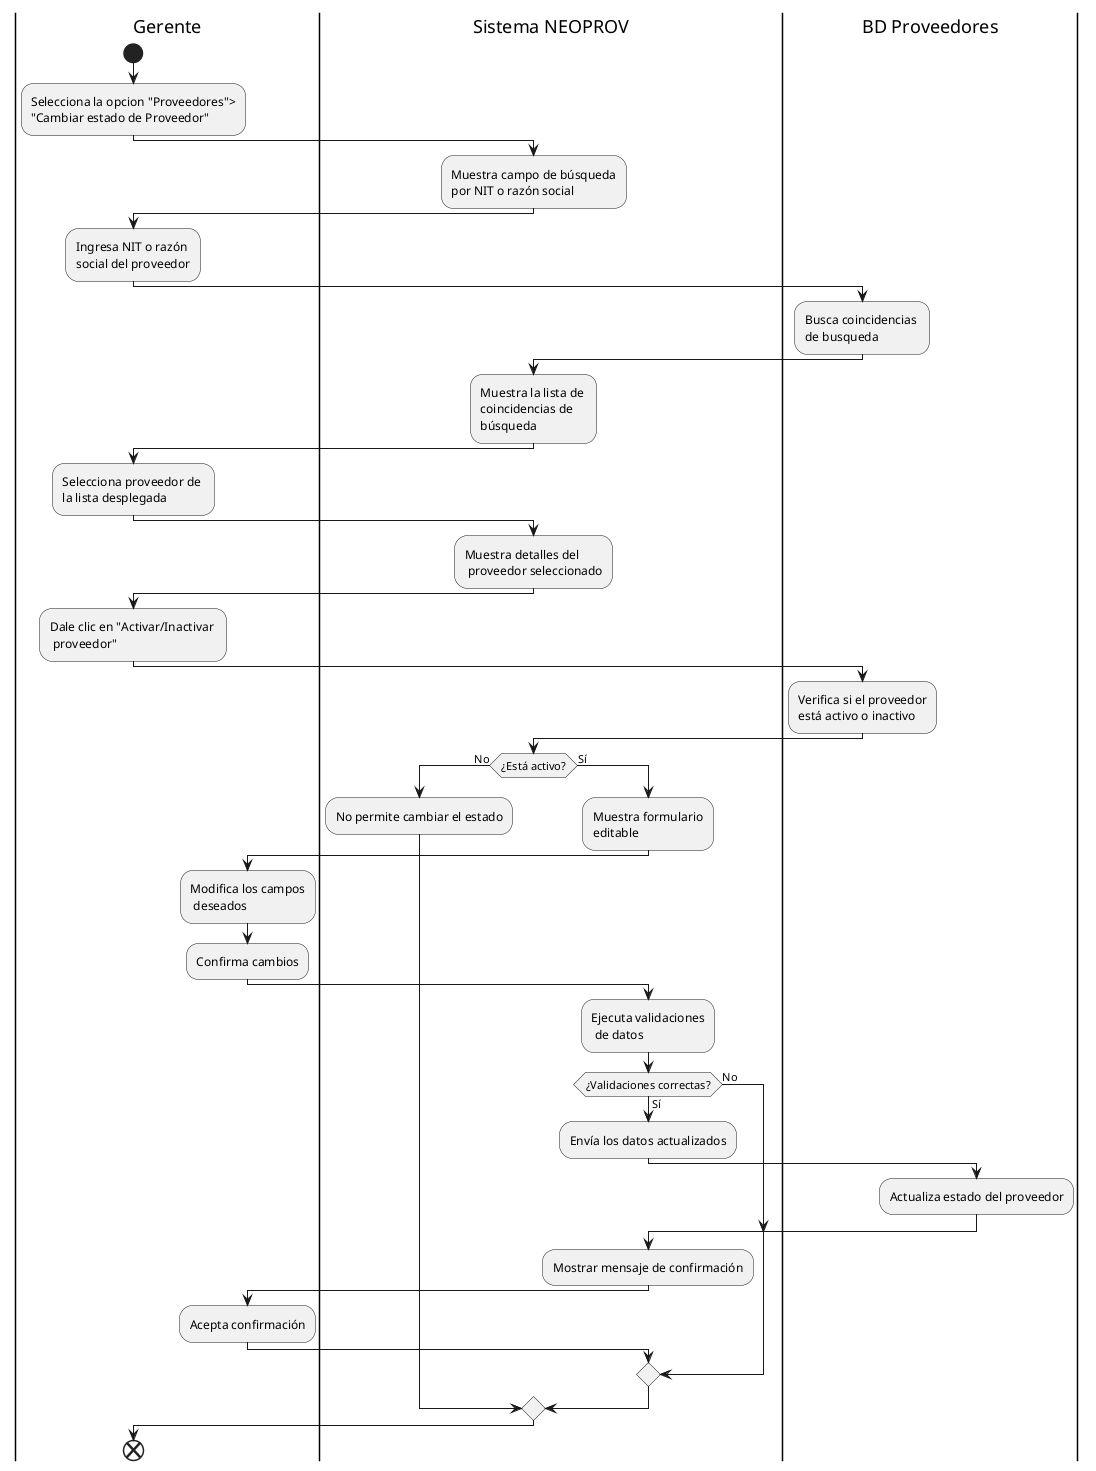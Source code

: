@startuml "DiagramaActividadesCinco"
|Gerente|
start
:Selecciona la opcion "Proveedores">\n"Cambiar estado de Proveedor";

|Sistema NEOPROV|
:Muestra campo de búsqueda\npor NIT o razón social;

|Gerente|
:Ingresa NIT o razón \nsocial del proveedor;

|BD Proveedores|
:Busca coincidencias \nde busqueda;

|Sistema NEOPROV|
:Muestra la lista de \ncoincidencias de\nbúsqueda;

|Gerente|
:Selecciona proveedor de \nla lista desplegada;

|Sistema NEOPROV|
:Muestra detalles del\n proveedor seleccionado;

|Gerente|
:Dale clic en "Activar/Inactivar \n proveedor";

|BD Proveedores|
:Verifica si el proveedor\nestá activo o inactivo;

|Sistema NEOPROV|

if (¿Está activo?) then (No)
:No permite cambiar el estado;

else (Sí)
:Muestra formulario\neditable;

|Gerente|
:Modifica los campos\n deseados;
:Confirma cambios;

|Sistema NEOPROV|
:Ejecuta validaciones\n de datos;

if (¿Validaciones correctas?) then (No)

else (Sí)

:Envía los datos actualizados;

|BD Proveedores|
:Actualiza estado del proveedor;

|Sistema NEOPROV|
:Mostrar mensaje de confirmación;

|Gerente|
:Acepta confirmación;

endif
endif

end
@enduml
